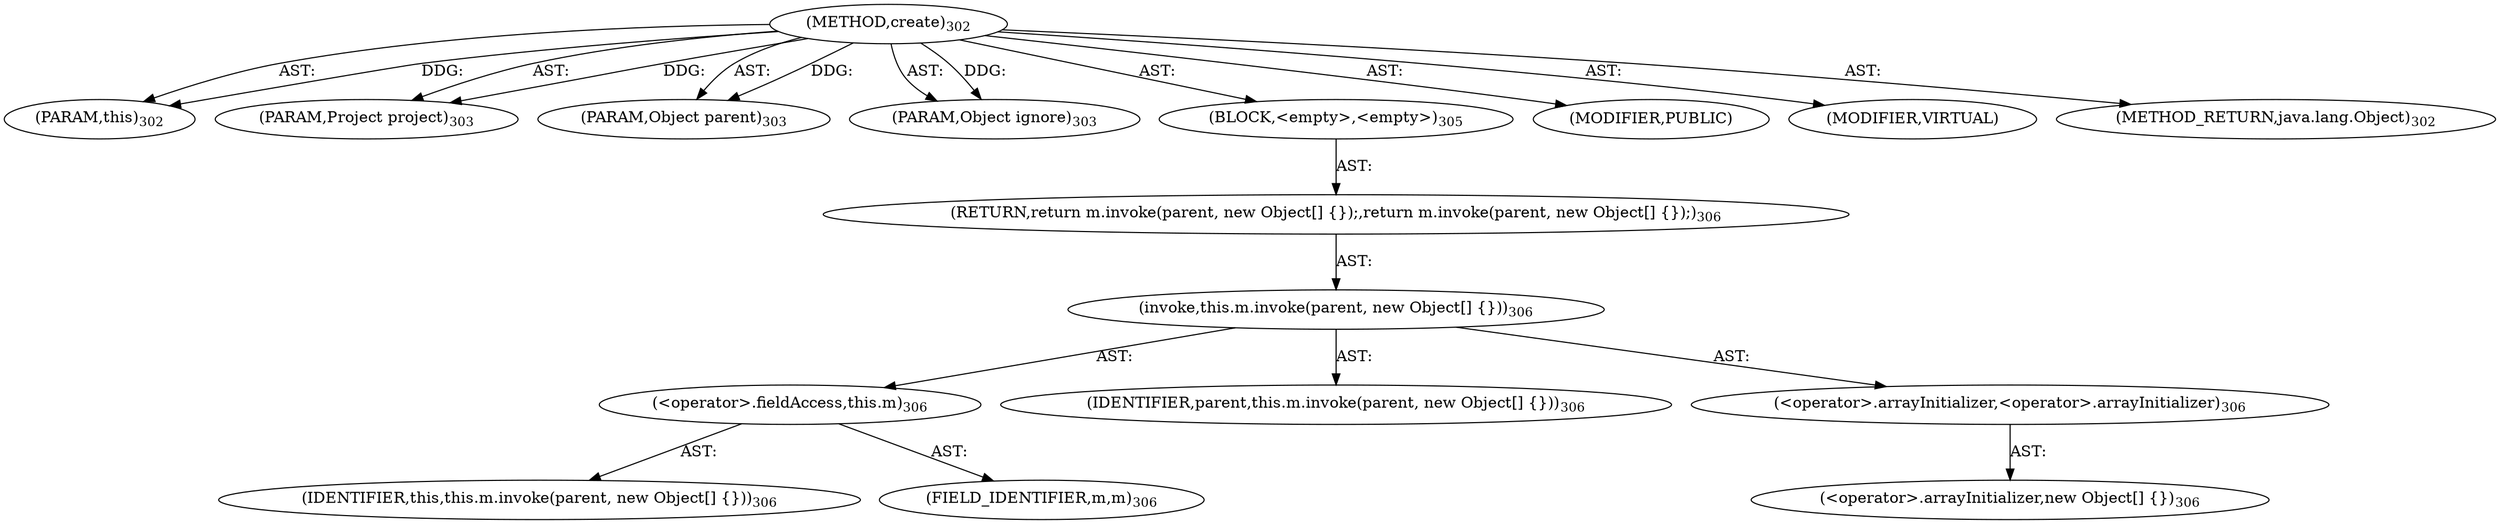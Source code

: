 digraph "create" {  
"111669149770" [label = <(METHOD,create)<SUB>302</SUB>> ]
"115964117202" [label = <(PARAM,this)<SUB>302</SUB>> ]
"115964117203" [label = <(PARAM,Project project)<SUB>303</SUB>> ]
"115964117204" [label = <(PARAM,Object parent)<SUB>303</SUB>> ]
"115964117205" [label = <(PARAM,Object ignore)<SUB>303</SUB>> ]
"25769804016" [label = <(BLOCK,&lt;empty&gt;,&lt;empty&gt;)<SUB>305</SUB>> ]
"146028888115" [label = <(RETURN,return m.invoke(parent, new Object[] {});,return m.invoke(parent, new Object[] {});)<SUB>306</SUB>> ]
"30064771969" [label = <(invoke,this.m.invoke(parent, new Object[] {}))<SUB>306</SUB>> ]
"30064771970" [label = <(&lt;operator&gt;.fieldAccess,this.m)<SUB>306</SUB>> ]
"68719477523" [label = <(IDENTIFIER,this,this.m.invoke(parent, new Object[] {}))<SUB>306</SUB>> ]
"55834575037" [label = <(FIELD_IDENTIFIER,m,m)<SUB>306</SUB>> ]
"68719477524" [label = <(IDENTIFIER,parent,this.m.invoke(parent, new Object[] {}))<SUB>306</SUB>> ]
"30064771971" [label = <(&lt;operator&gt;.arrayInitializer,&lt;operator&gt;.arrayInitializer)<SUB>306</SUB>> ]
"30064771972" [label = <(&lt;operator&gt;.arrayInitializer,new Object[] {})<SUB>306</SUB>> ]
"133143986350" [label = <(MODIFIER,PUBLIC)> ]
"133143986351" [label = <(MODIFIER,VIRTUAL)> ]
"128849018954" [label = <(METHOD_RETURN,java.lang.Object)<SUB>302</SUB>> ]
  "111669149770" -> "115964117202"  [ label = "AST: "] 
  "111669149770" -> "115964117203"  [ label = "AST: "] 
  "111669149770" -> "115964117204"  [ label = "AST: "] 
  "111669149770" -> "115964117205"  [ label = "AST: "] 
  "111669149770" -> "25769804016"  [ label = "AST: "] 
  "111669149770" -> "133143986350"  [ label = "AST: "] 
  "111669149770" -> "133143986351"  [ label = "AST: "] 
  "111669149770" -> "128849018954"  [ label = "AST: "] 
  "25769804016" -> "146028888115"  [ label = "AST: "] 
  "146028888115" -> "30064771969"  [ label = "AST: "] 
  "30064771969" -> "30064771970"  [ label = "AST: "] 
  "30064771969" -> "68719477524"  [ label = "AST: "] 
  "30064771969" -> "30064771971"  [ label = "AST: "] 
  "30064771970" -> "68719477523"  [ label = "AST: "] 
  "30064771970" -> "55834575037"  [ label = "AST: "] 
  "30064771971" -> "30064771972"  [ label = "AST: "] 
  "111669149770" -> "115964117202"  [ label = "DDG: "] 
  "111669149770" -> "115964117203"  [ label = "DDG: "] 
  "111669149770" -> "115964117204"  [ label = "DDG: "] 
  "111669149770" -> "115964117205"  [ label = "DDG: "] 
}
